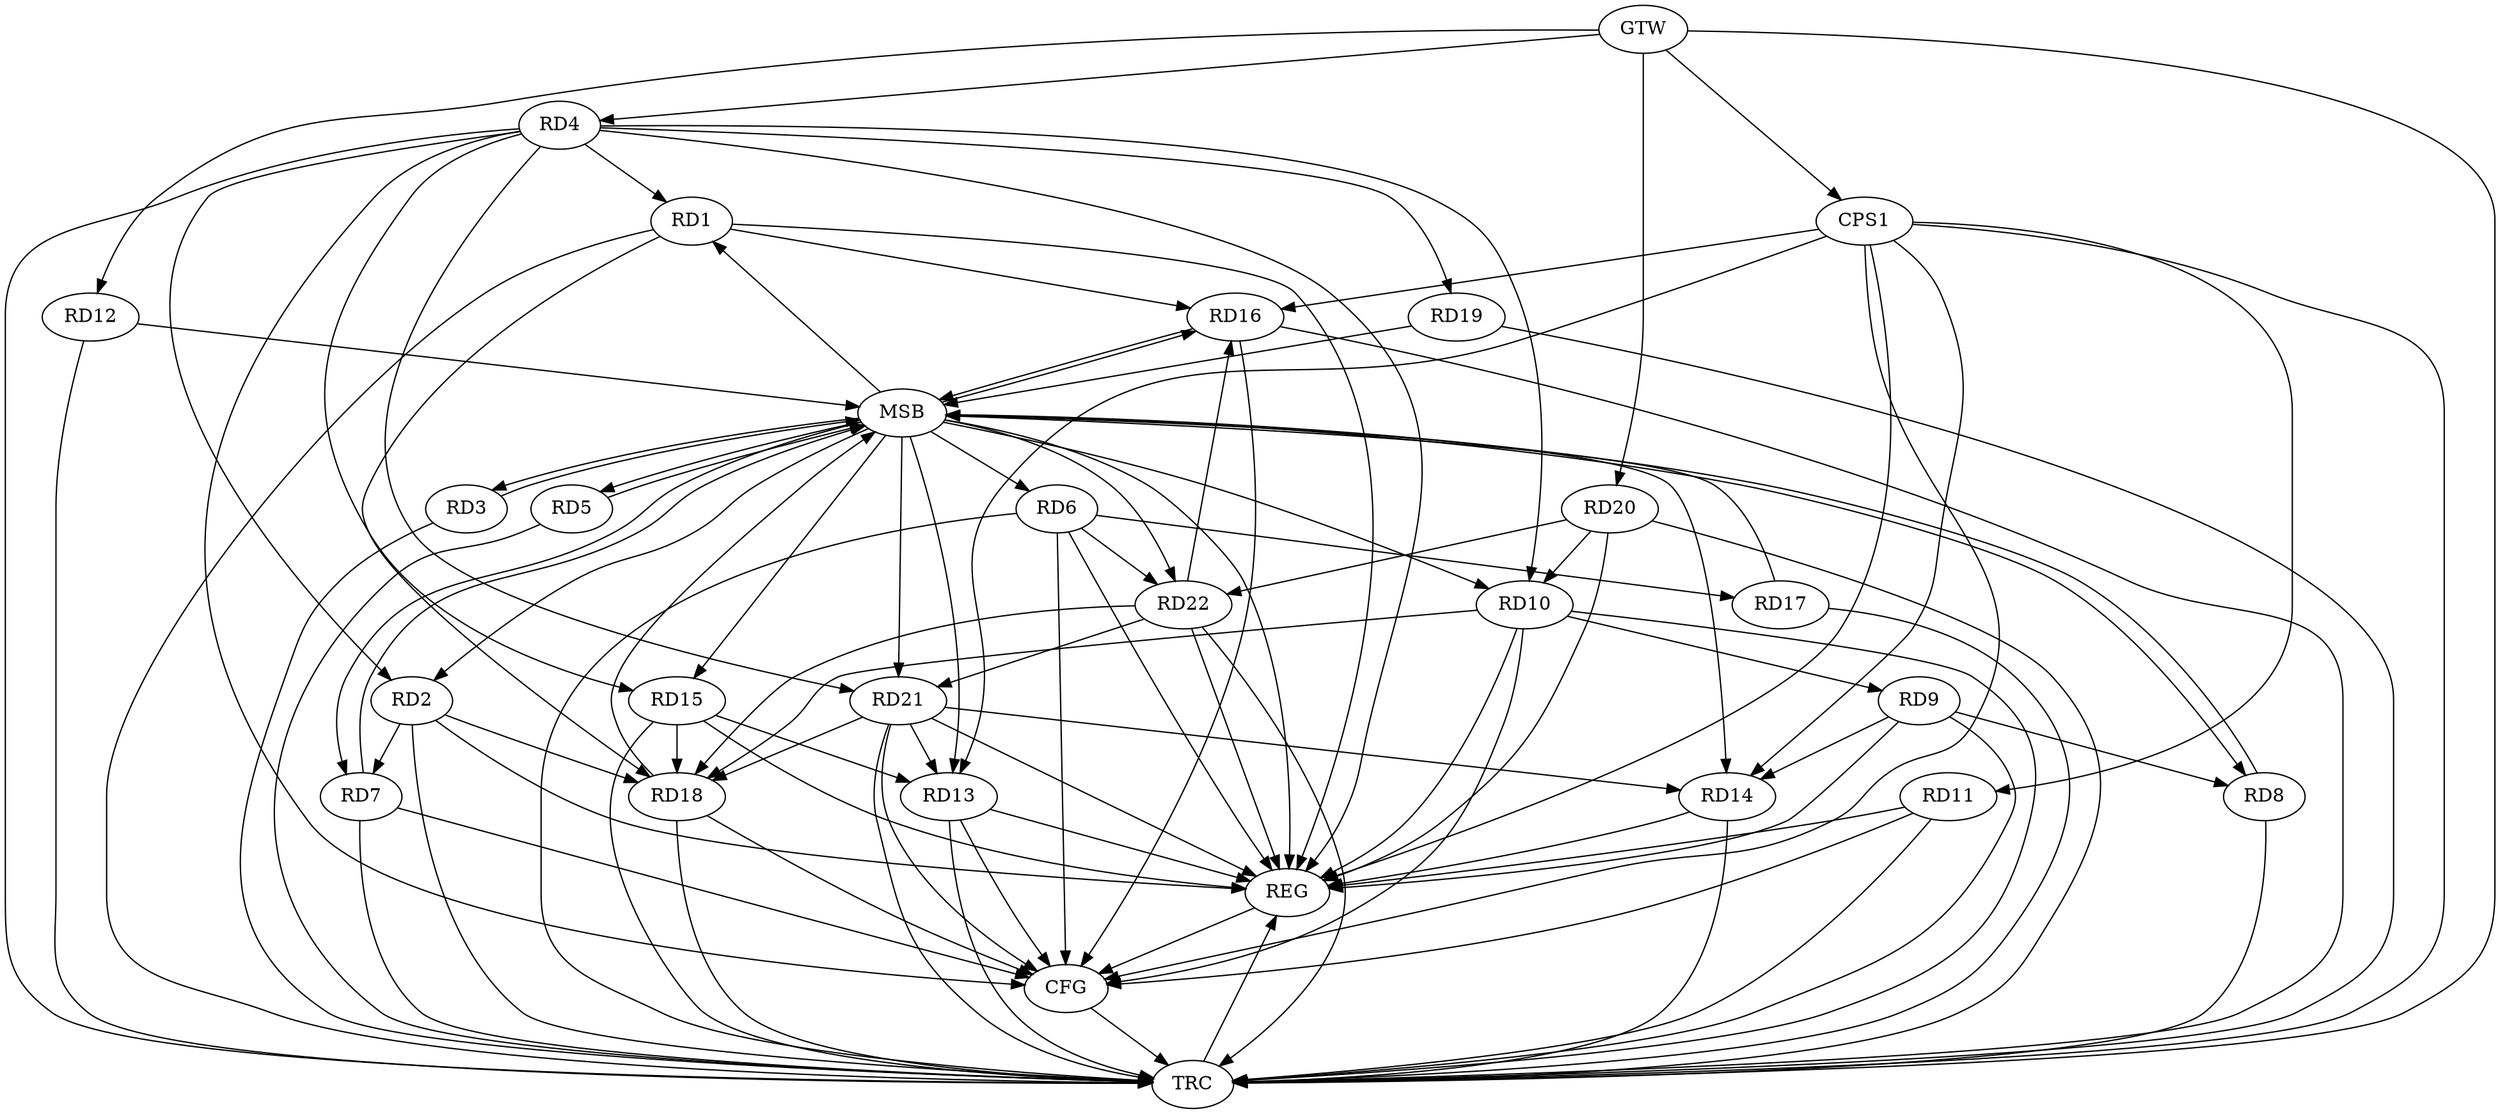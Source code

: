 strict digraph G {
  RD1 [ label="RD1" ];
  RD2 [ label="RD2" ];
  RD3 [ label="RD3" ];
  RD4 [ label="RD4" ];
  RD5 [ label="RD5" ];
  RD6 [ label="RD6" ];
  RD7 [ label="RD7" ];
  RD8 [ label="RD8" ];
  RD9 [ label="RD9" ];
  RD10 [ label="RD10" ];
  RD11 [ label="RD11" ];
  RD12 [ label="RD12" ];
  RD13 [ label="RD13" ];
  RD14 [ label="RD14" ];
  RD15 [ label="RD15" ];
  RD16 [ label="RD16" ];
  RD17 [ label="RD17" ];
  RD18 [ label="RD18" ];
  RD19 [ label="RD19" ];
  RD20 [ label="RD20" ];
  RD21 [ label="RD21" ];
  RD22 [ label="RD22" ];
  CPS1 [ label="CPS1" ];
  GTW [ label="GTW" ];
  REG [ label="REG" ];
  MSB [ label="MSB" ];
  CFG [ label="CFG" ];
  TRC [ label="TRC" ];
  RD1 -> RD16;
  RD1 -> RD18;
  RD2 -> RD7;
  RD2 -> RD18;
  RD4 -> RD10;
  RD4 -> RD19;
  RD4 -> RD21;
  RD6 -> RD17;
  RD6 -> RD22;
  RD9 -> RD8;
  RD10 -> RD9;
  RD9 -> RD14;
  RD10 -> RD18;
  RD20 -> RD10;
  RD15 -> RD13;
  RD21 -> RD13;
  RD21 -> RD14;
  RD15 -> RD18;
  RD22 -> RD16;
  RD21 -> RD18;
  RD22 -> RD18;
  RD20 -> RD22;
  RD22 -> RD21;
  CPS1 -> RD11;
  CPS1 -> RD13;
  CPS1 -> RD14;
  CPS1 -> RD16;
  GTW -> RD4;
  GTW -> RD12;
  GTW -> RD20;
  GTW -> CPS1;
  RD1 -> REG;
  RD2 -> REG;
  RD4 -> REG;
  RD6 -> REG;
  RD9 -> REG;
  RD10 -> REG;
  RD11 -> REG;
  RD13 -> REG;
  RD14 -> REG;
  RD15 -> REG;
  RD20 -> REG;
  RD21 -> REG;
  RD22 -> REG;
  CPS1 -> REG;
  RD3 -> MSB;
  MSB -> RD2;
  MSB -> RD5;
  MSB -> RD15;
  MSB -> REG;
  RD5 -> MSB;
  MSB -> RD3;
  MSB -> RD6;
  MSB -> RD14;
  MSB -> RD21;
  RD7 -> MSB;
  MSB -> RD8;
  MSB -> RD10;
  RD8 -> MSB;
  MSB -> RD7;
  RD12 -> MSB;
  MSB -> RD22;
  RD16 -> MSB;
  RD17 -> MSB;
  MSB -> RD1;
  RD18 -> MSB;
  RD19 -> MSB;
  MSB -> RD13;
  MSB -> RD16;
  RD7 -> CFG;
  RD21 -> CFG;
  CPS1 -> CFG;
  RD6 -> CFG;
  RD4 -> CFG;
  RD11 -> CFG;
  RD18 -> CFG;
  RD13 -> CFG;
  RD10 -> CFG;
  RD16 -> CFG;
  REG -> CFG;
  RD1 -> TRC;
  RD2 -> TRC;
  RD3 -> TRC;
  RD4 -> TRC;
  RD5 -> TRC;
  RD6 -> TRC;
  RD7 -> TRC;
  RD8 -> TRC;
  RD9 -> TRC;
  RD10 -> TRC;
  RD11 -> TRC;
  RD12 -> TRC;
  RD13 -> TRC;
  RD14 -> TRC;
  RD15 -> TRC;
  RD16 -> TRC;
  RD17 -> TRC;
  RD18 -> TRC;
  RD19 -> TRC;
  RD20 -> TRC;
  RD21 -> TRC;
  RD22 -> TRC;
  CPS1 -> TRC;
  GTW -> TRC;
  CFG -> TRC;
  TRC -> REG;
  RD4 -> RD1;
  RD4 -> RD15;
  RD4 -> RD2;
}
